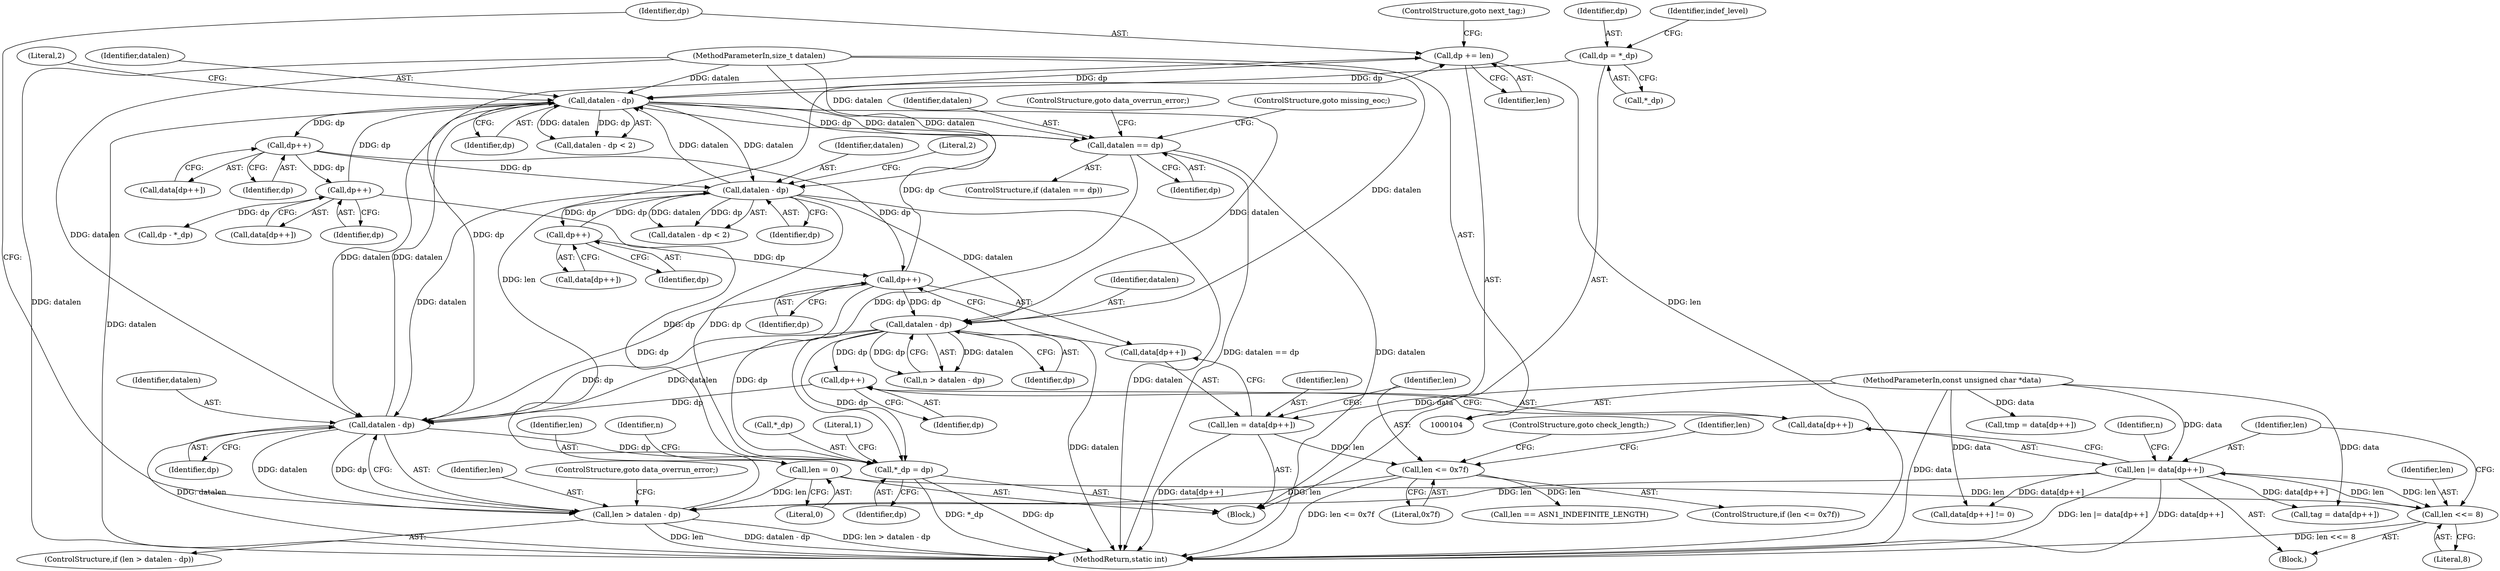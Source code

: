 digraph "0_linux_23c8a812dc3c621009e4f0e5342aa4e2ede1ceaa@pointer" {
"1000318" [label="(Call,*_dp = dp)"];
"1000280" [label="(Call,datalen - dp)"];
"1000253" [label="(Call,datalen - dp)"];
"1000128" [label="(Call,datalen - dp)"];
"1000191" [label="(Call,datalen - dp)"];
"1000106" [label="(MethodParameterIn,size_t datalen)"];
"1000200" [label="(Call,dp++)"];
"1000143" [label="(Call,dp++)"];
"1000284" [label="(Call,dp += len)"];
"1000278" [label="(Call,len > datalen - dp)"];
"1000257" [label="(Call,len = 0)"];
"1000212" [label="(Call,len <= 0x7f)"];
"1000205" [label="(Call,len = data[dp++])"];
"1000105" [label="(MethodParameterIn,const unsigned char *data)"];
"1000270" [label="(Call,len |= data[dp++])"];
"1000267" [label="(Call,len <<= 8)"];
"1000209" [label="(Call,dp++)"];
"1000154" [label="(Call,dp++)"];
"1000114" [label="(Call,dp = *_dp)"];
"1000274" [label="(Call,dp++)"];
"1000134" [label="(Call,datalen == dp)"];
"1000251" [label="(Call,n > datalen - dp)"];
"1000282" [label="(Identifier,dp)"];
"1000258" [label="(Identifier,len)"];
"1000262" [label="(Identifier,n)"];
"1000218" [label="(Call,len == ASN1_INDEFINITE_LENGTH)"];
"1000110" [label="(Block,)"];
"1000129" [label="(Identifier,datalen)"];
"1000154" [label="(Call,dp++)"];
"1000270" [label="(Call,len |= data[dp++])"];
"1000116" [label="(Call,*_dp)"];
"1000285" [label="(Identifier,dp)"];
"1000267" [label="(Call,len <<= 8)"];
"1000155" [label="(Identifier,dp)"];
"1000167" [label="(Call,dp - *_dp)"];
"1000271" [label="(Identifier,len)"];
"1000321" [label="(Identifier,dp)"];
"1000128" [label="(Call,datalen - dp)"];
"1000274" [label="(Call,dp++)"];
"1000190" [label="(Call,datalen - dp < 2)"];
"1000136" [label="(Identifier,dp)"];
"1000255" [label="(Identifier,dp)"];
"1000265" [label="(Identifier,n)"];
"1000139" [label="(Call,tag = data[dp++])"];
"1000192" [label="(Identifier,datalen)"];
"1000213" [label="(Identifier,len)"];
"1000211" [label="(ControlStructure,if (len <= 0x7f))"];
"1000138" [label="(ControlStructure,goto data_overrun_error;)"];
"1000278" [label="(Call,len > datalen - dp)"];
"1000279" [label="(Identifier,len)"];
"1000130" [label="(Identifier,dp)"];
"1000127" [label="(Call,datalen - dp < 2)"];
"1000215" [label="(ControlStructure,goto check_length;)"];
"1000133" [label="(ControlStructure,if (datalen == dp))"];
"1000325" [label="(MethodReturn,static int)"];
"1000318" [label="(Call,*_dp = dp)"];
"1000283" [label="(ControlStructure,goto data_overrun_error;)"];
"1000144" [label="(Identifier,dp)"];
"1000212" [label="(Call,len <= 0x7f)"];
"1000151" [label="(Call,data[dp++] != 0)"];
"1000152" [label="(Call,data[dp++])"];
"1000122" [label="(Identifier,indef_level)"];
"1000269" [label="(Literal,8)"];
"1000137" [label="(ControlStructure,goto missing_eoc;)"];
"1000114" [label="(Call,dp = *_dp)"];
"1000210" [label="(Identifier,dp)"];
"1000268" [label="(Identifier,len)"];
"1000275" [label="(Identifier,dp)"];
"1000135" [label="(Identifier,datalen)"];
"1000201" [label="(Identifier,dp)"];
"1000286" [label="(Identifier,len)"];
"1000257" [label="(Call,len = 0)"];
"1000266" [label="(Block,)"];
"1000272" [label="(Call,data[dp++])"];
"1000196" [label="(Call,tmp = data[dp++])"];
"1000259" [label="(Literal,0)"];
"1000280" [label="(Call,datalen - dp)"];
"1000254" [label="(Identifier,datalen)"];
"1000277" [label="(ControlStructure,if (len > datalen - dp))"];
"1000253" [label="(Call,datalen - dp)"];
"1000281" [label="(Identifier,datalen)"];
"1000131" [label="(Literal,2)"];
"1000191" [label="(Call,datalen - dp)"];
"1000198" [label="(Call,data[dp++])"];
"1000200" [label="(Call,dp++)"];
"1000209" [label="(Call,dp++)"];
"1000219" [label="(Identifier,len)"];
"1000287" [label="(ControlStructure,goto next_tag;)"];
"1000207" [label="(Call,data[dp++])"];
"1000214" [label="(Literal,0x7f)"];
"1000206" [label="(Identifier,len)"];
"1000205" [label="(Call,len = data[dp++])"];
"1000319" [label="(Call,*_dp)"];
"1000141" [label="(Call,data[dp++])"];
"1000134" [label="(Call,datalen == dp)"];
"1000194" [label="(Literal,2)"];
"1000105" [label="(MethodParameterIn,const unsigned char *data)"];
"1000193" [label="(Identifier,dp)"];
"1000106" [label="(MethodParameterIn,size_t datalen)"];
"1000115" [label="(Identifier,dp)"];
"1000143" [label="(Call,dp++)"];
"1000284" [label="(Call,dp += len)"];
"1000324" [label="(Literal,1)"];
"1000318" -> "1000110"  [label="AST: "];
"1000318" -> "1000321"  [label="CFG: "];
"1000319" -> "1000318"  [label="AST: "];
"1000321" -> "1000318"  [label="AST: "];
"1000324" -> "1000318"  [label="CFG: "];
"1000318" -> "1000325"  [label="DDG: *_dp"];
"1000318" -> "1000325"  [label="DDG: dp"];
"1000280" -> "1000318"  [label="DDG: dp"];
"1000209" -> "1000318"  [label="DDG: dp"];
"1000253" -> "1000318"  [label="DDG: dp"];
"1000154" -> "1000318"  [label="DDG: dp"];
"1000191" -> "1000318"  [label="DDG: dp"];
"1000134" -> "1000318"  [label="DDG: dp"];
"1000280" -> "1000278"  [label="AST: "];
"1000280" -> "1000282"  [label="CFG: "];
"1000281" -> "1000280"  [label="AST: "];
"1000282" -> "1000280"  [label="AST: "];
"1000278" -> "1000280"  [label="CFG: "];
"1000280" -> "1000325"  [label="DDG: datalen"];
"1000280" -> "1000128"  [label="DDG: datalen"];
"1000280" -> "1000278"  [label="DDG: datalen"];
"1000280" -> "1000278"  [label="DDG: dp"];
"1000253" -> "1000280"  [label="DDG: datalen"];
"1000253" -> "1000280"  [label="DDG: dp"];
"1000128" -> "1000280"  [label="DDG: datalen"];
"1000191" -> "1000280"  [label="DDG: datalen"];
"1000106" -> "1000280"  [label="DDG: datalen"];
"1000209" -> "1000280"  [label="DDG: dp"];
"1000274" -> "1000280"  [label="DDG: dp"];
"1000280" -> "1000284"  [label="DDG: dp"];
"1000253" -> "1000251"  [label="AST: "];
"1000253" -> "1000255"  [label="CFG: "];
"1000254" -> "1000253"  [label="AST: "];
"1000255" -> "1000253"  [label="AST: "];
"1000251" -> "1000253"  [label="CFG: "];
"1000253" -> "1000325"  [label="DDG: datalen"];
"1000253" -> "1000251"  [label="DDG: datalen"];
"1000253" -> "1000251"  [label="DDG: dp"];
"1000128" -> "1000253"  [label="DDG: datalen"];
"1000191" -> "1000253"  [label="DDG: datalen"];
"1000106" -> "1000253"  [label="DDG: datalen"];
"1000209" -> "1000253"  [label="DDG: dp"];
"1000253" -> "1000274"  [label="DDG: dp"];
"1000128" -> "1000127"  [label="AST: "];
"1000128" -> "1000130"  [label="CFG: "];
"1000129" -> "1000128"  [label="AST: "];
"1000130" -> "1000128"  [label="AST: "];
"1000131" -> "1000128"  [label="CFG: "];
"1000128" -> "1000325"  [label="DDG: datalen"];
"1000128" -> "1000127"  [label="DDG: datalen"];
"1000128" -> "1000127"  [label="DDG: dp"];
"1000191" -> "1000128"  [label="DDG: datalen"];
"1000106" -> "1000128"  [label="DDG: datalen"];
"1000284" -> "1000128"  [label="DDG: dp"];
"1000209" -> "1000128"  [label="DDG: dp"];
"1000154" -> "1000128"  [label="DDG: dp"];
"1000114" -> "1000128"  [label="DDG: dp"];
"1000128" -> "1000134"  [label="DDG: datalen"];
"1000128" -> "1000134"  [label="DDG: dp"];
"1000128" -> "1000143"  [label="DDG: dp"];
"1000128" -> "1000191"  [label="DDG: datalen"];
"1000191" -> "1000190"  [label="AST: "];
"1000191" -> "1000193"  [label="CFG: "];
"1000192" -> "1000191"  [label="AST: "];
"1000193" -> "1000191"  [label="AST: "];
"1000194" -> "1000191"  [label="CFG: "];
"1000191" -> "1000325"  [label="DDG: datalen"];
"1000191" -> "1000190"  [label="DDG: datalen"];
"1000191" -> "1000190"  [label="DDG: dp"];
"1000106" -> "1000191"  [label="DDG: datalen"];
"1000200" -> "1000191"  [label="DDG: dp"];
"1000143" -> "1000191"  [label="DDG: dp"];
"1000191" -> "1000200"  [label="DDG: dp"];
"1000106" -> "1000104"  [label="AST: "];
"1000106" -> "1000325"  [label="DDG: datalen"];
"1000106" -> "1000134"  [label="DDG: datalen"];
"1000200" -> "1000198"  [label="AST: "];
"1000200" -> "1000201"  [label="CFG: "];
"1000201" -> "1000200"  [label="AST: "];
"1000198" -> "1000200"  [label="CFG: "];
"1000200" -> "1000209"  [label="DDG: dp"];
"1000143" -> "1000141"  [label="AST: "];
"1000143" -> "1000144"  [label="CFG: "];
"1000144" -> "1000143"  [label="AST: "];
"1000141" -> "1000143"  [label="CFG: "];
"1000143" -> "1000154"  [label="DDG: dp"];
"1000143" -> "1000209"  [label="DDG: dp"];
"1000284" -> "1000110"  [label="AST: "];
"1000284" -> "1000286"  [label="CFG: "];
"1000285" -> "1000284"  [label="AST: "];
"1000286" -> "1000284"  [label="AST: "];
"1000287" -> "1000284"  [label="CFG: "];
"1000284" -> "1000325"  [label="DDG: len"];
"1000278" -> "1000284"  [label="DDG: len"];
"1000278" -> "1000277"  [label="AST: "];
"1000279" -> "1000278"  [label="AST: "];
"1000283" -> "1000278"  [label="CFG: "];
"1000285" -> "1000278"  [label="CFG: "];
"1000278" -> "1000325"  [label="DDG: datalen - dp"];
"1000278" -> "1000325"  [label="DDG: len > datalen - dp"];
"1000278" -> "1000325"  [label="DDG: len"];
"1000257" -> "1000278"  [label="DDG: len"];
"1000212" -> "1000278"  [label="DDG: len"];
"1000270" -> "1000278"  [label="DDG: len"];
"1000257" -> "1000110"  [label="AST: "];
"1000257" -> "1000259"  [label="CFG: "];
"1000258" -> "1000257"  [label="AST: "];
"1000259" -> "1000257"  [label="AST: "];
"1000262" -> "1000257"  [label="CFG: "];
"1000257" -> "1000267"  [label="DDG: len"];
"1000212" -> "1000211"  [label="AST: "];
"1000212" -> "1000214"  [label="CFG: "];
"1000213" -> "1000212"  [label="AST: "];
"1000214" -> "1000212"  [label="AST: "];
"1000215" -> "1000212"  [label="CFG: "];
"1000219" -> "1000212"  [label="CFG: "];
"1000212" -> "1000325"  [label="DDG: len <= 0x7f"];
"1000205" -> "1000212"  [label="DDG: len"];
"1000212" -> "1000218"  [label="DDG: len"];
"1000205" -> "1000110"  [label="AST: "];
"1000205" -> "1000207"  [label="CFG: "];
"1000206" -> "1000205"  [label="AST: "];
"1000207" -> "1000205"  [label="AST: "];
"1000213" -> "1000205"  [label="CFG: "];
"1000205" -> "1000325"  [label="DDG: data[dp++]"];
"1000105" -> "1000205"  [label="DDG: data"];
"1000105" -> "1000104"  [label="AST: "];
"1000105" -> "1000325"  [label="DDG: data"];
"1000105" -> "1000139"  [label="DDG: data"];
"1000105" -> "1000151"  [label="DDG: data"];
"1000105" -> "1000196"  [label="DDG: data"];
"1000105" -> "1000270"  [label="DDG: data"];
"1000270" -> "1000266"  [label="AST: "];
"1000270" -> "1000272"  [label="CFG: "];
"1000271" -> "1000270"  [label="AST: "];
"1000272" -> "1000270"  [label="AST: "];
"1000265" -> "1000270"  [label="CFG: "];
"1000270" -> "1000325"  [label="DDG: len |= data[dp++]"];
"1000270" -> "1000325"  [label="DDG: data[dp++]"];
"1000270" -> "1000139"  [label="DDG: data[dp++]"];
"1000270" -> "1000151"  [label="DDG: data[dp++]"];
"1000270" -> "1000267"  [label="DDG: len"];
"1000267" -> "1000270"  [label="DDG: len"];
"1000267" -> "1000266"  [label="AST: "];
"1000267" -> "1000269"  [label="CFG: "];
"1000268" -> "1000267"  [label="AST: "];
"1000269" -> "1000267"  [label="AST: "];
"1000271" -> "1000267"  [label="CFG: "];
"1000267" -> "1000325"  [label="DDG: len <<= 8"];
"1000209" -> "1000207"  [label="AST: "];
"1000209" -> "1000210"  [label="CFG: "];
"1000210" -> "1000209"  [label="AST: "];
"1000207" -> "1000209"  [label="CFG: "];
"1000154" -> "1000152"  [label="AST: "];
"1000154" -> "1000155"  [label="CFG: "];
"1000155" -> "1000154"  [label="AST: "];
"1000152" -> "1000154"  [label="CFG: "];
"1000154" -> "1000167"  [label="DDG: dp"];
"1000114" -> "1000110"  [label="AST: "];
"1000114" -> "1000116"  [label="CFG: "];
"1000115" -> "1000114"  [label="AST: "];
"1000116" -> "1000114"  [label="AST: "];
"1000122" -> "1000114"  [label="CFG: "];
"1000274" -> "1000272"  [label="AST: "];
"1000274" -> "1000275"  [label="CFG: "];
"1000275" -> "1000274"  [label="AST: "];
"1000272" -> "1000274"  [label="CFG: "];
"1000134" -> "1000133"  [label="AST: "];
"1000134" -> "1000136"  [label="CFG: "];
"1000135" -> "1000134"  [label="AST: "];
"1000136" -> "1000134"  [label="AST: "];
"1000137" -> "1000134"  [label="CFG: "];
"1000138" -> "1000134"  [label="CFG: "];
"1000134" -> "1000325"  [label="DDG: datalen == dp"];
"1000134" -> "1000325"  [label="DDG: datalen"];
}
